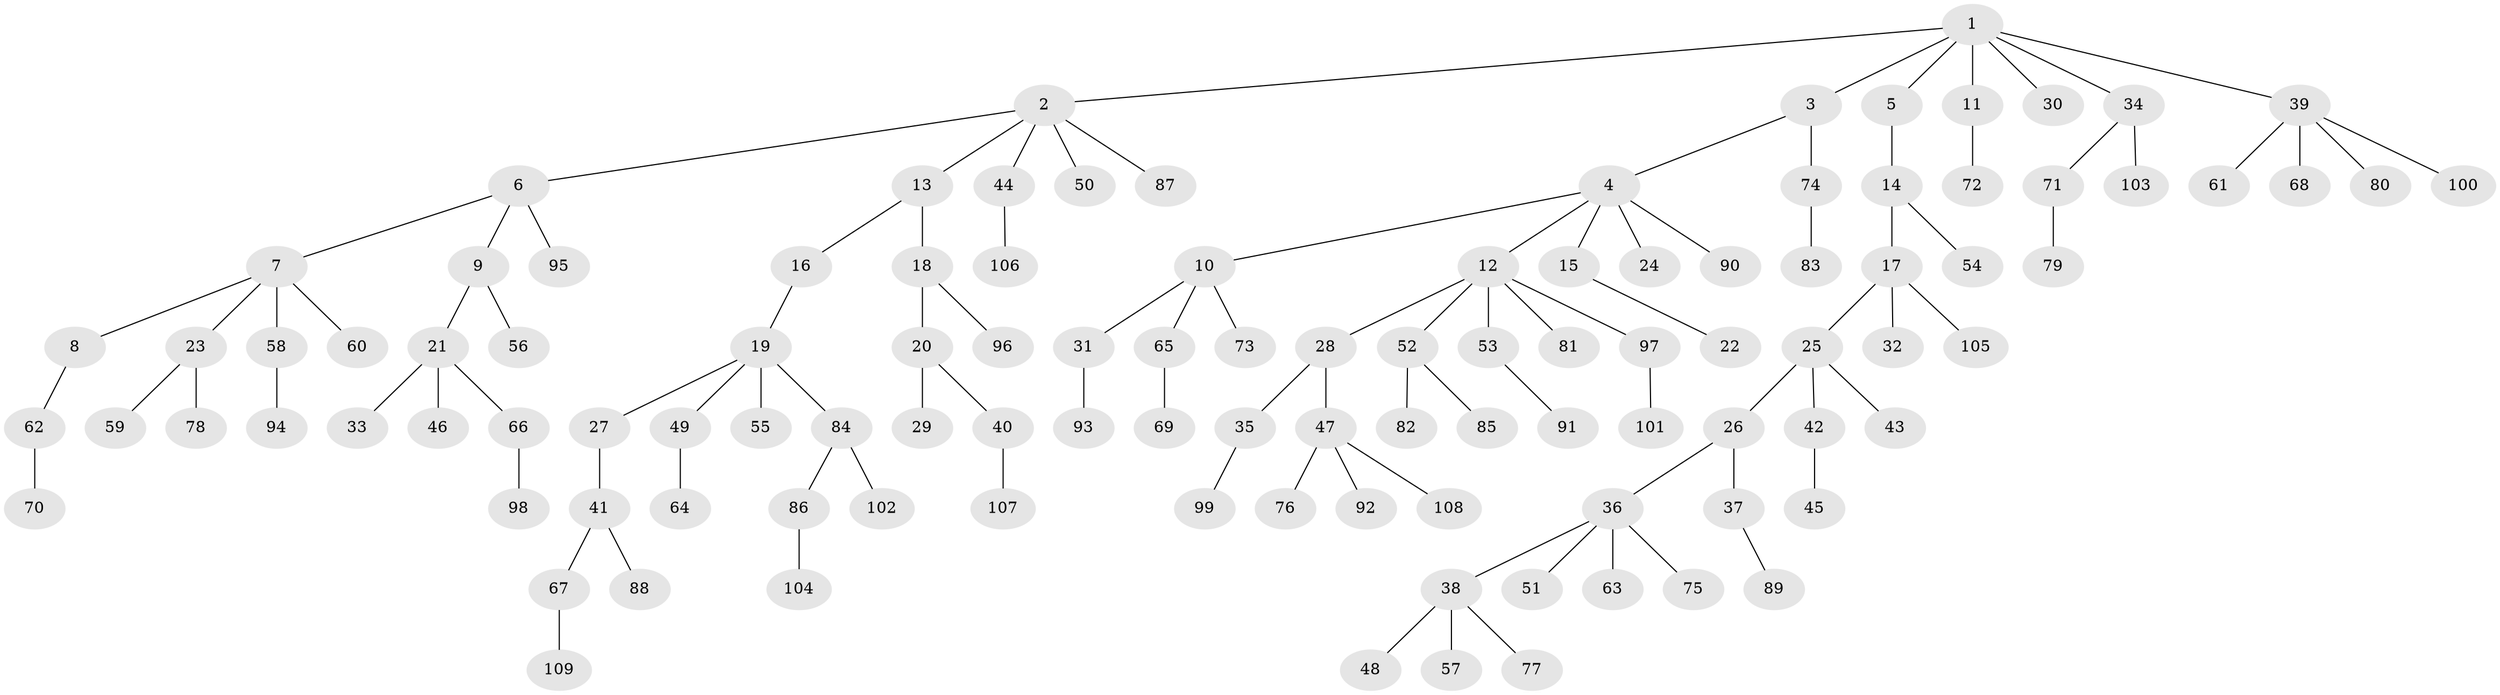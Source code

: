 // Generated by graph-tools (version 1.1) at 2025/52/03/09/25 04:52:43]
// undirected, 109 vertices, 108 edges
graph export_dot {
graph [start="1"]
  node [color=gray90,style=filled];
  1;
  2;
  3;
  4;
  5;
  6;
  7;
  8;
  9;
  10;
  11;
  12;
  13;
  14;
  15;
  16;
  17;
  18;
  19;
  20;
  21;
  22;
  23;
  24;
  25;
  26;
  27;
  28;
  29;
  30;
  31;
  32;
  33;
  34;
  35;
  36;
  37;
  38;
  39;
  40;
  41;
  42;
  43;
  44;
  45;
  46;
  47;
  48;
  49;
  50;
  51;
  52;
  53;
  54;
  55;
  56;
  57;
  58;
  59;
  60;
  61;
  62;
  63;
  64;
  65;
  66;
  67;
  68;
  69;
  70;
  71;
  72;
  73;
  74;
  75;
  76;
  77;
  78;
  79;
  80;
  81;
  82;
  83;
  84;
  85;
  86;
  87;
  88;
  89;
  90;
  91;
  92;
  93;
  94;
  95;
  96;
  97;
  98;
  99;
  100;
  101;
  102;
  103;
  104;
  105;
  106;
  107;
  108;
  109;
  1 -- 2;
  1 -- 3;
  1 -- 5;
  1 -- 11;
  1 -- 30;
  1 -- 34;
  1 -- 39;
  2 -- 6;
  2 -- 13;
  2 -- 44;
  2 -- 50;
  2 -- 87;
  3 -- 4;
  3 -- 74;
  4 -- 10;
  4 -- 12;
  4 -- 15;
  4 -- 24;
  4 -- 90;
  5 -- 14;
  6 -- 7;
  6 -- 9;
  6 -- 95;
  7 -- 8;
  7 -- 23;
  7 -- 58;
  7 -- 60;
  8 -- 62;
  9 -- 21;
  9 -- 56;
  10 -- 31;
  10 -- 65;
  10 -- 73;
  11 -- 72;
  12 -- 28;
  12 -- 52;
  12 -- 53;
  12 -- 81;
  12 -- 97;
  13 -- 16;
  13 -- 18;
  14 -- 17;
  14 -- 54;
  15 -- 22;
  16 -- 19;
  17 -- 25;
  17 -- 32;
  17 -- 105;
  18 -- 20;
  18 -- 96;
  19 -- 27;
  19 -- 49;
  19 -- 55;
  19 -- 84;
  20 -- 29;
  20 -- 40;
  21 -- 33;
  21 -- 46;
  21 -- 66;
  23 -- 59;
  23 -- 78;
  25 -- 26;
  25 -- 42;
  25 -- 43;
  26 -- 36;
  26 -- 37;
  27 -- 41;
  28 -- 35;
  28 -- 47;
  31 -- 93;
  34 -- 71;
  34 -- 103;
  35 -- 99;
  36 -- 38;
  36 -- 51;
  36 -- 63;
  36 -- 75;
  37 -- 89;
  38 -- 48;
  38 -- 57;
  38 -- 77;
  39 -- 61;
  39 -- 68;
  39 -- 80;
  39 -- 100;
  40 -- 107;
  41 -- 67;
  41 -- 88;
  42 -- 45;
  44 -- 106;
  47 -- 76;
  47 -- 92;
  47 -- 108;
  49 -- 64;
  52 -- 82;
  52 -- 85;
  53 -- 91;
  58 -- 94;
  62 -- 70;
  65 -- 69;
  66 -- 98;
  67 -- 109;
  71 -- 79;
  74 -- 83;
  84 -- 86;
  84 -- 102;
  86 -- 104;
  97 -- 101;
}
